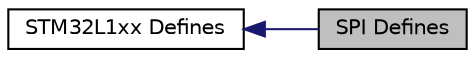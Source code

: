 digraph "SPI Defines"
{
  edge [fontname="Helvetica",fontsize="10",labelfontname="Helvetica",labelfontsize="10"];
  node [fontname="Helvetica",fontsize="10",shape=record];
  rankdir=LR;
  Node0 [label="SPI Defines",height=0.2,width=0.4,color="black", fillcolor="grey75", style="filled" fontcolor="black"];
  Node1 [label="STM32L1xx Defines",height=0.2,width=0.4,color="black", fillcolor="white", style="filled",URL="$group__STM32L1xx__defines.html",tooltip="Defined Constants and Types for the STM32L1xx series."];
  Node1->Node0 [shape=plaintext, color="midnightblue", dir="back", style="solid"];
}
